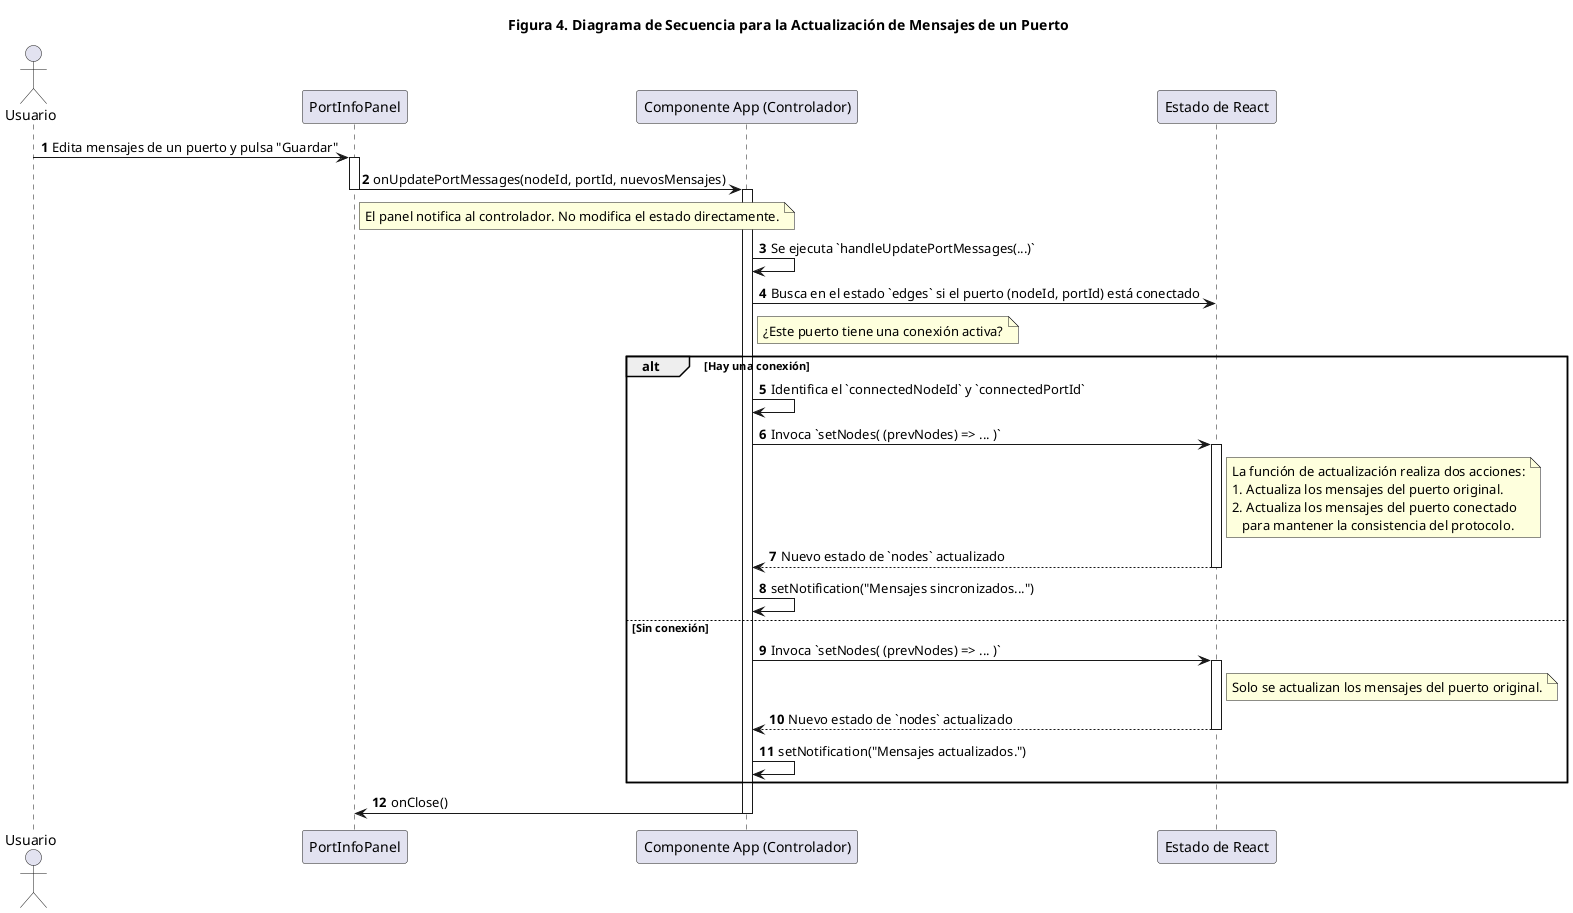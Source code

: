 @startuml
title Figura 4. Diagrama de Secuencia para la Actualización de Mensajes de un Puerto

actor Usuario

participant "PortInfoPanel" as PIP
participant "Componente App (Controlador)" as App
participant "Estado de React" as State

autonumber

Usuario -> PIP : Edita mensajes de un puerto y pulsa "Guardar"
activate PIP

PIP -> App : onUpdatePortMessages(nodeId, portId, nuevosMensajes)
note right of PIP: El panel notifica al controlador. No modifica el estado directamente.
deactivate PIP
activate App

App -> App : Se ejecuta `handleUpdatePortMessages(...)`
App -> State : Busca en el estado `edges` si el puerto (nodeId, portId) está conectado
note right of App: ¿Este puerto tiene una conexión activa?

alt Hay una conexión
    App -> App : Identifica el `connectedNodeId` y `connectedPortId`
    App -> State : Invoca `setNodes( (prevNodes) => ... )`
    activate State
    note right of State
        La función de actualización realiza dos acciones:
        1. Actualiza los mensajes del puerto original.
        2. Actualiza los mensajes del puerto conectado
           para mantener la consistencia del protocolo.
    end note
    State --> App : Nuevo estado de `nodes` actualizado
    deactivate State
    App -> App : setNotification("Mensajes sincronizados...")
else Sin conexión
    App -> State : Invoca `setNodes( (prevNodes) => ... )`
    activate State
    note right of State
        Solo se actualizan los mensajes del puerto original.
    end note
    State --> App : Nuevo estado de `nodes` actualizado
    deactivate State
    App -> App : setNotification("Mensajes actualizados.")
end

App -> PIP : onClose()
deactivate App

@enduml
